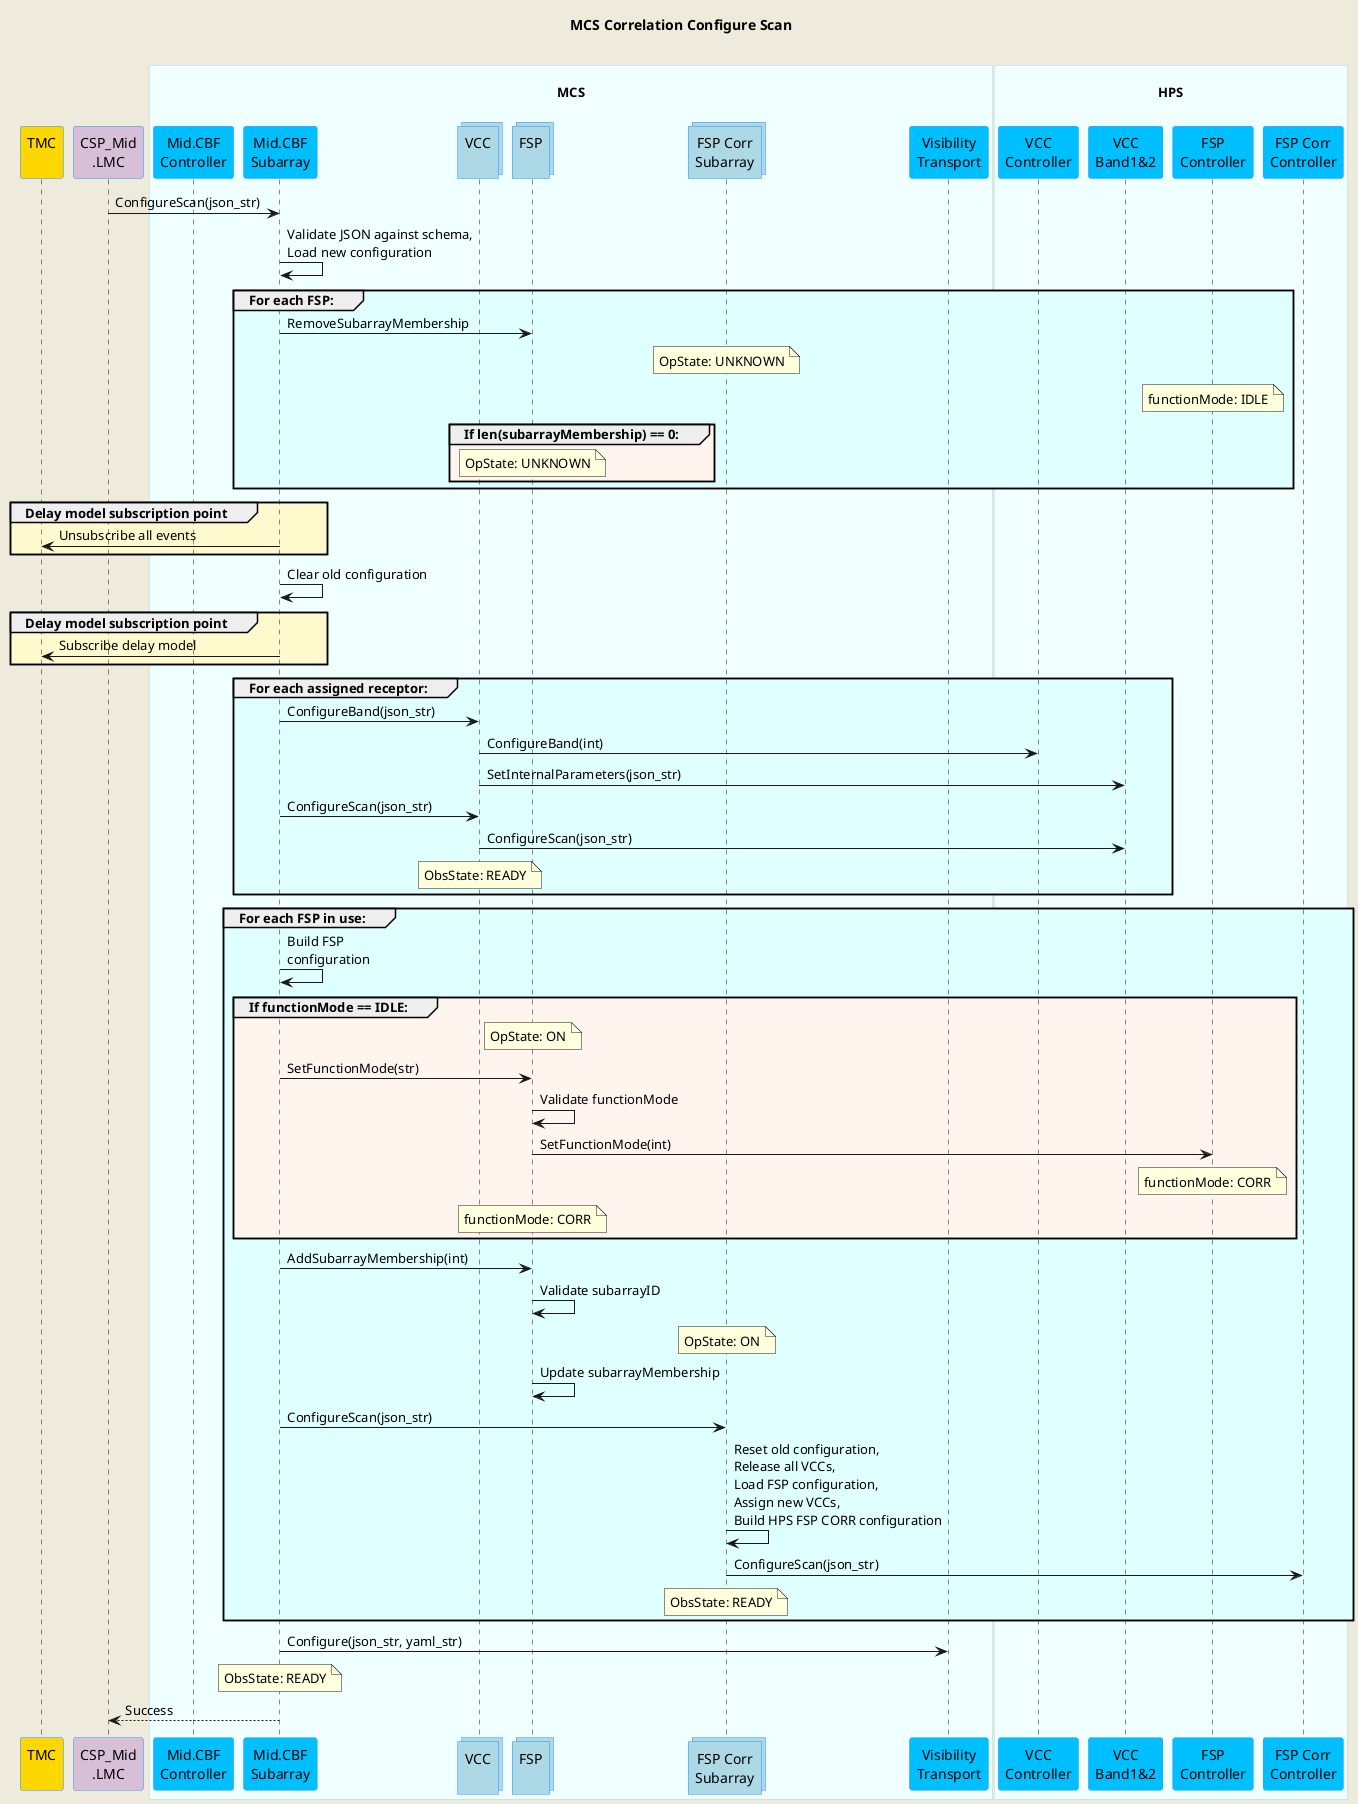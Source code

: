 @startuml
'https://plantuml.com/sequence-diagram

skinparam backgroundColor #EEEBDC
skinparam sequence {
    ParticipantBorderColor DodgerBlue
    ParticipantBackgroundColor DeepSkyBlue
    ActorBorderColor DarkGreen
    ActorBackgroundColor Green
    BoxBorderColor LightBlue
    BoxBackgroundColor #F0FFFF
}
skinparam collections {
    BackGroundColor LightBlue
    BorderColor DodgerBlue
}

title MCS Correlation Configure Scan\n

participant "TMC\n" as tmc #Gold
participant "CSP_Mid\n.LMC" as lmc #Thistle
box "\nMCS\n"
    participant "Mid.CBF\nController" as controller
    participant "Mid.CBF\nSubarray" as subarray
    collections "VCC\n" as vcc
    collections "FSP\n" as fsp
    collections "FSP Corr\nSubarray" as fspcorr
    participant "Visibility\nTransport" as vis_trans
end box
box "\nHPS\n" 
    participant "VCC\nController" as vcc_cont
    participant "VCC\nBand1&2" as vcc_band
    participant "FSP\nController" as fsp_cont
    participant "FSP Corr\nController" as fspcorr_cont
end box

lmc         -> subarray     : ConfigureScan(json_str)
subarray    -> subarray     : Validate JSON against schema,\nLoad new configuration

group #LightCyan For each FSP:
    subarray    -> fsp          : RemoveSubarrayMembership
    note over fspcorr           : OpState: UNKNOWN
    note over fsp_cont          : functionMode: IDLE
    group #SeaShell If len(subarrayMembership) == 0:
      note over fsp             : OpState: UNKNOWN
    end group
end group

group #LemonChiffon Delay model subscription point
    subarray    -> tmc          : Unsubscribe all events
end group

subarray    -> subarray     : Clear old configuration

group #LemonChiffon Delay model subscription point
    subarray    -> tmc          : Subscribe delay model
end group

group #LightCyan For each assigned receptor:
    subarray    -> vcc          : ConfigureBand(json_str)
    vcc         -> vcc_cont     : ConfigureBand(int)
    vcc         -> vcc_band     : SetInternalParameters(json_str)
    subarray    -> vcc          : ConfigureScan(json_str)
    vcc         -> vcc_band     : ConfigureScan(json_str)
    note over vcc               : ObsState: READY
end group

group #LightCyan For each FSP in use:
    subarray    -> subarray     : Build FSP\nconfiguration

    group #SeaShell If functionMode == IDLE:
        note over fsp               : OpState: ON
        subarray    -> fsp          : SetFunctionMode(str)
        fsp         -> fsp          : Validate functionMode
        fsp         -> fsp_cont     : SetFunctionMode(int)
        note over fsp_cont          : functionMode: CORR
        note over fsp               : functionMode: CORR 
    end group

    subarray    -> fsp          : AddSubarrayMembership(int)
    fsp         -> fsp          : Validate subarrayID
    note over fspcorr           : OpState: ON
    fsp         -> fsp          : Update subarrayMembership

    subarray    -> fspcorr      : ConfigureScan(json_str)
    fspcorr     -> fspcorr      : Reset old configuration,\nRelease all VCCs,\nLoad FSP configuration,\nAssign new VCCs,\nBuild HPS FSP CORR configuration
    fspcorr     -> fspcorr_cont : ConfigureScan(json_str)
    note over fspcorr           : ObsState: READY
end group

subarray    -> vis_trans    : Configure(json_str, yaml_str)

note over subarray          : ObsState: READY
lmc        <-- subarray     : Success

@enduml